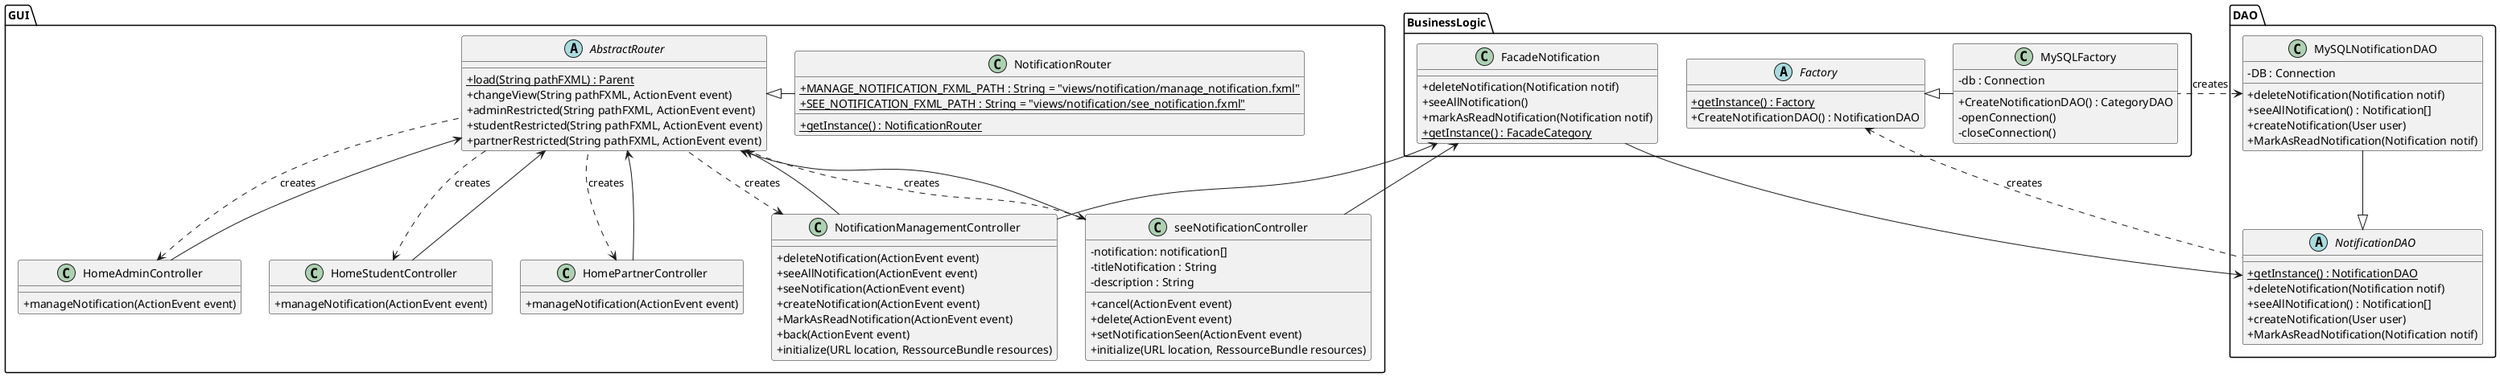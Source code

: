 @startuml
skinparam classAttributeIconSize 0

package GUI{
    abstract class AbstractRouter{
        + {static} load(String pathFXML) : Parent
        + changeView(String pathFXML, ActionEvent event)
        + adminRestricted(String pathFXML, ActionEvent event)
        + studentRestricted(String pathFXML, ActionEvent event)
        + partnerRestricted(String pathFXML, ActionEvent event)
    }

    class NotificationRouter{
         + {static} MANAGE_NOTIFICATION_FXML_PATH : String = "views/notification/manage_notification.fxml"
         + {static} SEE_NOTIFICATION_FXML_PATH : String = "views/notification/see_notification.fxml"
         + {static} getInstance() : NotificationRouter
    }
    class HomeAdminController{
            + manageNotification(ActionEvent event)
    }

     class HomeStudentController{
            + manageNotification(ActionEvent event)
     }

     class HomePartnerController{
            + manageNotification(ActionEvent event)
     }

    class NotificationManagementController{
            + deleteNotification(ActionEvent event)
            + seeAllNotification(ActionEvent event)
            + seeNotification(ActionEvent event)
            + createNotification(ActionEvent event)
            + MarkAsReadNotification(ActionEvent event)
            + back(ActionEvent event)
            + initialize(URL location, RessourceBundle resources)

    }

     class seeNotificationController{
            - notification: notification[]
            - titleNotification : String
            - description : String
            + cancel(ActionEvent event)
            + delete(ActionEvent event)
            + setNotificationSeen(ActionEvent event)
            + initialize(URL location, RessourceBundle resources)
        }


    AbstractRouter <|-right- NotificationRouter
    AbstractRouter <-- HomeAdminController
    AbstractRouter <-- HomePartnerController
    AbstractRouter <-- HomeStudentController
    AbstractRouter <-- NotificationManagementController
    AbstractRouter <-- seeNotificationController

    NotificationManagementController <.. AbstractRouter : creates
    seeNotificationController <.. AbstractRouter : creates
    HomePartnerController <.. AbstractRouter : creates
    HomeStudentController <.. AbstractRouter : creates
    HomeAdminController <.. AbstractRouter : creates



}
package BusinessLogic{
    class FacadeNotification{
        + deleteNotification(Notification notif)
        + seeAllNotification()
        + markAsReadNotification(Notification notif)
        + {static} getInstance() : FacadeCategory
    }

    abstract class Factory{
        + {static} getInstance() : Factory
        + CreateNotificationDAO() : NotificationDAO
    }
    class MySQLFactory{
        - db : Connection
        + CreateNotificationDAO() : CategoryDAO
        - openConnection()
        - closeConnection()
    }

    Factory <|-left- MySQLFactory

    FacadeNotification <-- NotificationManagementController
    FacadeNotification <-- seeNotificationController

}

package DAO{

    abstract class NotificationDAO{
        + {static} getInstance() : NotificationDAO
        + deleteNotification(Notification notif)
        + seeAllNotification() : Notification[]
        + createNotification(User user)
        + MarkAsReadNotification(Notification notif)
    }

    class MySQLNotificationDAO{
        - DB : Connection
        + deleteNotification(Notification notif)
        + seeAllNotification() : Notification[]
        + createNotification(User user)
        + MarkAsReadNotification(Notification notif)
    }

    MySQLNotificationDAO --|> NotificationDAO
    MySQLNotificationDAO <.right. MySQLFactory : creates

    Factory <.. NotificationDAO : creates
    NotificationDAO <-right- FacadeNotification
}



@enduml